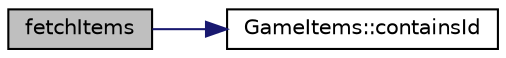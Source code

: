 digraph "fetchItems"
{
 // LATEX_PDF_SIZE
  edge [fontname="Helvetica",fontsize="10",labelfontname="Helvetica",labelfontsize="10"];
  node [fontname="Helvetica",fontsize="10",shape=record];
  rankdir="LR";
  Node1 [label="fetchItems",height=0.2,width=0.4,color="black", fillcolor="grey75", style="filled", fontcolor="black",tooltip="Reads items defined in the items.json file and returns them as a GameItems struct...."];
  Node1 -> Node2 [color="midnightblue",fontsize="10",style="solid",fontname="Helvetica"];
  Node2 [label="GameItems::containsId",height=0.2,width=0.4,color="black", fillcolor="white", style="filled",URL="$structGameItems.html#aa28c24034d12b17b9f85d9c46d9cb9a1",tooltip=" "];
}
